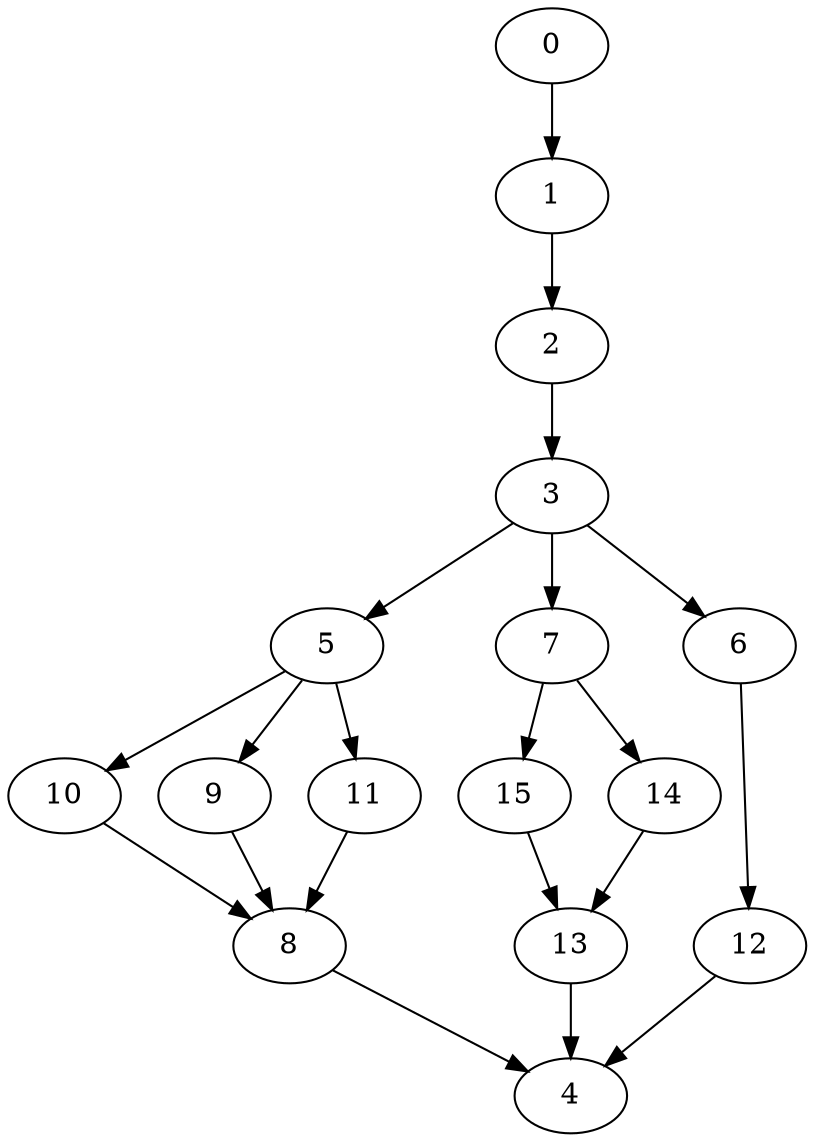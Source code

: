 digraph "SeriesParallel-MaxBf-5_Nodes_16_CCR_0.10_WeightType_Random#2" {
	graph ["Duplicate states"=0,
		GraphType=S_P,
		"Max states in OPEN"=0,
		Modes="120000ms; topo-ordered tasks, ; Pruning: task equivalence, fixed order ready list, ; F-value: ; Optimisation: best schedule length (\
SL) optimisation on equal, ",
		NumberOfTasks=16,
		"Pruned using list schedule length"=1252373,
		"States removed from OPEN"=0,
		TargetSystem="Homogeneous-4",
		"Time to schedule (ms)"=2326,
		"Total idle time"=836,
		"Total schedule length"=659,
		"Total sequential time"=1451,
		"Total states created"=4036096
	];
	0	["Finish time"=51,
		Processor=0,
		"Start time"=0,
		Weight=51];
	1	["Finish time"=85,
		Processor=0,
		"Start time"=51,
		Weight=34];
	0 -> 1	[Weight=4];
	2	["Finish time"=186,
		Processor=0,
		"Start time"=85,
		Weight=101];
	1 -> 2	[Weight=8];
	3	["Finish time"=220,
		Processor=0,
		"Start time"=186,
		Weight=34];
	2 -> 3	[Weight=4];
	5	["Finish time"=338,
		Processor=0,
		"Start time"=220,
		Weight=118];
	3 -> 5	[Weight=7];
	7	["Finish time"=297,
		Processor=1,
		"Start time"=230,
		Weight=67];
	3 -> 7	[Weight=10];
	6	["Finish time"=297,
		Processor=3,
		"Start time"=230,
		Weight=67];
	3 -> 6	[Weight=10];
	10	["Finish time"=481,
		Processor=3,
		"Start time"=346,
		Weight=135];
	5 -> 10	[Weight=8];
	9	["Finish time"=481,
		Processor=1,
		"Start time"=346,
		Weight=135];
	5 -> 9	[Weight=8];
	11	["Finish time"=439,
		Processor=0,
		"Start time"=338,
		Weight=101];
	5 -> 11	[Weight=5];
	15	["Finish time"=405,
		Processor=2,
		"Start time"=304,
		Weight=101];
	7 -> 15	[Weight=7];
	14	["Finish time"=337,
		Processor=3,
		"Start time"=303,
		Weight=34];
	7 -> 14	[Weight=6];
	13	["Finish time"=608,
		Processor=0,
		"Start time"=439,
		Weight=169];
	15 -> 13	[Weight=5];
	12	["Finish time"=574,
		Processor=2,
		"Start time"=405,
		Weight=169];
	6 -> 12	[Weight=8];
	8	["Finish time"=573,
		Processor=3,
		"Start time"=489,
		Weight=84];
	10 -> 8	[Weight=10];
	9 -> 8	[Weight=8];
	14 -> 13	[Weight=8];
	11 -> 8	[Weight=5];
	4	["Finish time"=659,
		Processor=0,
		"Start time"=608,
		Weight=51];
	12 -> 4	[Weight=10];
	13 -> 4	[Weight=8];
	8 -> 4	[Weight=6];
}
